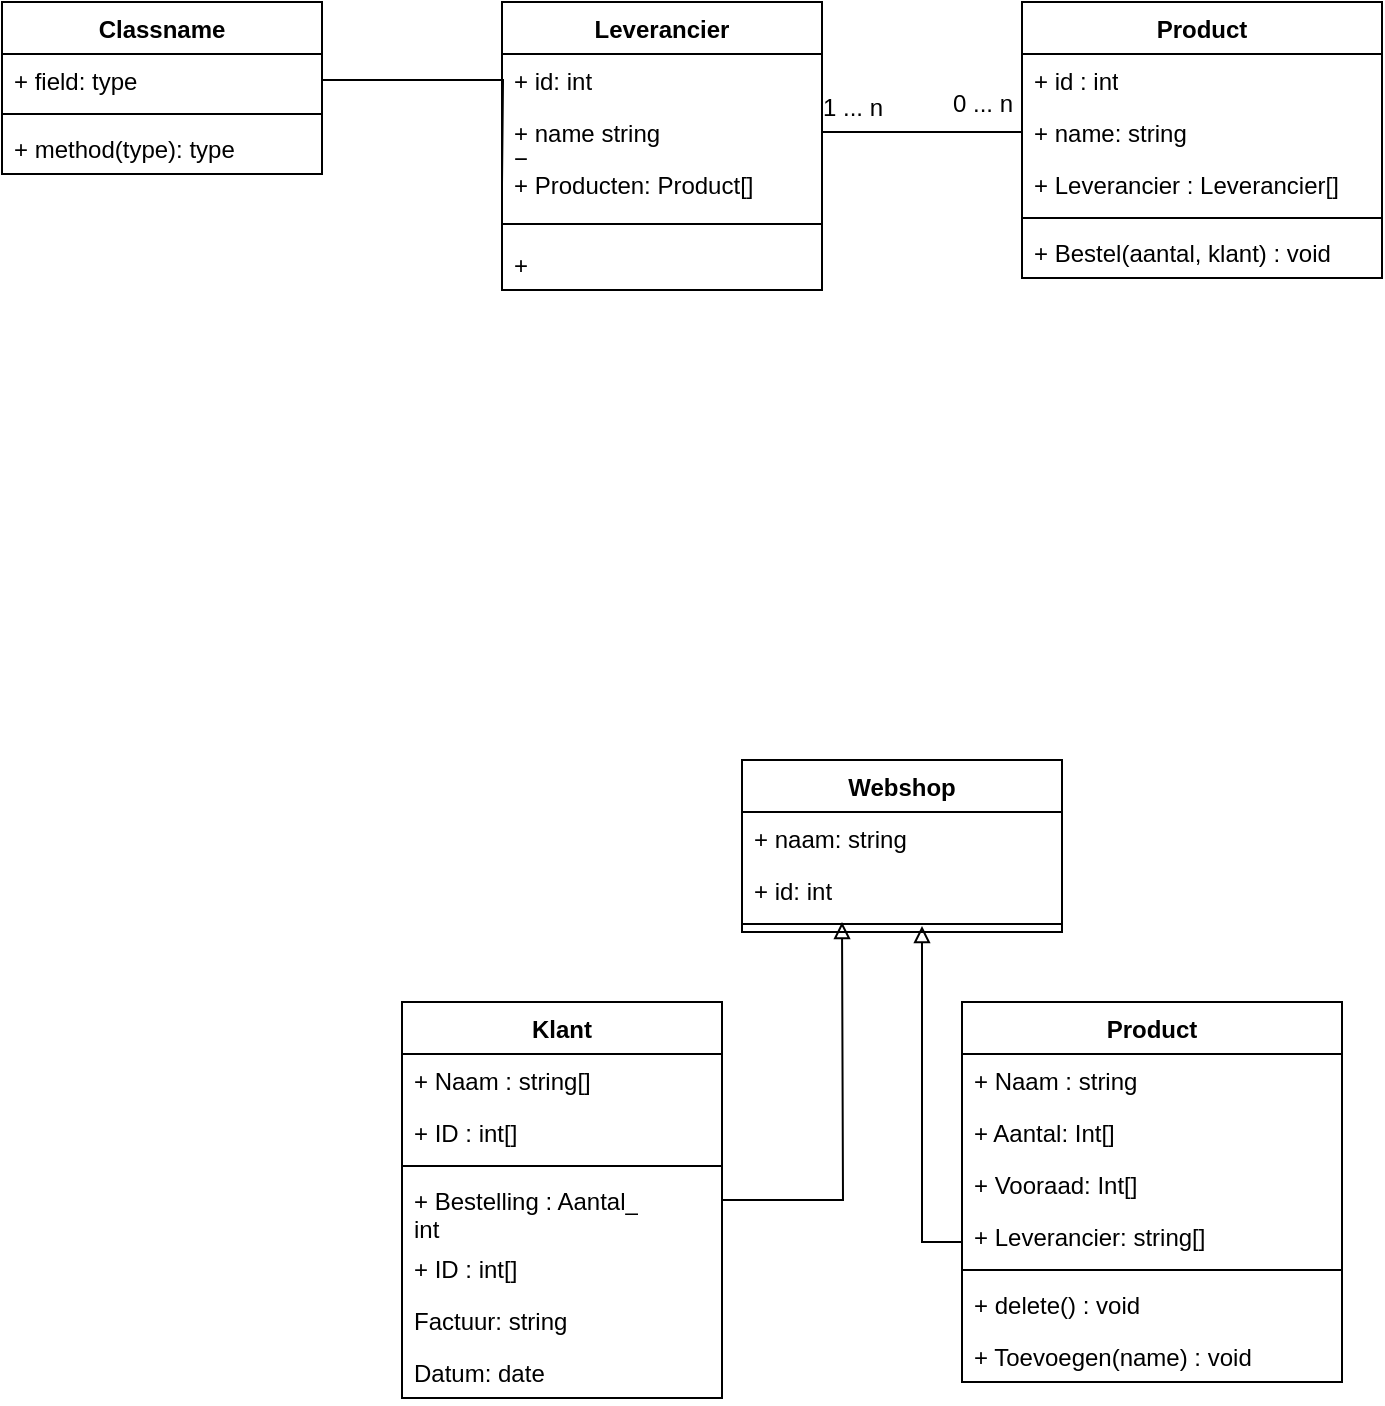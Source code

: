 <mxfile version="24.0.7" type="device">
  <diagram id="C5RBs43oDa-KdzZeNtuy" name="Page-1">
    <mxGraphModel dx="1877" dy="557" grid="1" gridSize="10" guides="1" tooltips="1" connect="1" arrows="1" fold="1" page="1" pageScale="1" pageWidth="827" pageHeight="1169" math="0" shadow="0">
      <root>
        <mxCell id="WIyWlLk6GJQsqaUBKTNV-0" />
        <mxCell id="WIyWlLk6GJQsqaUBKTNV-1" parent="WIyWlLk6GJQsqaUBKTNV-0" />
        <mxCell id="ECXhXhMrHAmCJnMxelFC-0" value="Product" style="swimlane;fontStyle=1;align=center;verticalAlign=top;childLayout=stackLayout;horizontal=1;startSize=26;horizontalStack=0;resizeParent=1;resizeParentMax=0;resizeLast=0;collapsible=1;marginBottom=0;whiteSpace=wrap;html=1;" parent="WIyWlLk6GJQsqaUBKTNV-1" vertex="1">
          <mxGeometry x="430" y="120" width="180" height="138" as="geometry" />
        </mxCell>
        <mxCell id="ECXhXhMrHAmCJnMxelFC-1" value="+ id : int" style="text;strokeColor=none;fillColor=none;align=left;verticalAlign=top;spacingLeft=4;spacingRight=4;overflow=hidden;rotatable=0;points=[[0,0.5],[1,0.5]];portConstraint=eastwest;whiteSpace=wrap;html=1;" parent="ECXhXhMrHAmCJnMxelFC-0" vertex="1">
          <mxGeometry y="26" width="180" height="26" as="geometry" />
        </mxCell>
        <mxCell id="ECXhXhMrHAmCJnMxelFC-16" value="+ name: string" style="text;strokeColor=none;fillColor=none;align=left;verticalAlign=top;spacingLeft=4;spacingRight=4;overflow=hidden;rotatable=0;points=[[0,0.5],[1,0.5]];portConstraint=eastwest;whiteSpace=wrap;html=1;" parent="ECXhXhMrHAmCJnMxelFC-0" vertex="1">
          <mxGeometry y="52" width="180" height="26" as="geometry" />
        </mxCell>
        <mxCell id="ECXhXhMrHAmCJnMxelFC-17" value="+ Leverancier : Leverancier[]" style="text;strokeColor=none;fillColor=none;align=left;verticalAlign=top;spacingLeft=4;spacingRight=4;overflow=hidden;rotatable=0;points=[[0,0.5],[1,0.5]];portConstraint=eastwest;whiteSpace=wrap;html=1;" parent="ECXhXhMrHAmCJnMxelFC-0" vertex="1">
          <mxGeometry y="78" width="180" height="26" as="geometry" />
        </mxCell>
        <mxCell id="ECXhXhMrHAmCJnMxelFC-2" value="" style="line;strokeWidth=1;fillColor=none;align=left;verticalAlign=middle;spacingTop=-1;spacingLeft=3;spacingRight=3;rotatable=0;labelPosition=right;points=[];portConstraint=eastwest;strokeColor=inherit;" parent="ECXhXhMrHAmCJnMxelFC-0" vertex="1">
          <mxGeometry y="104" width="180" height="8" as="geometry" />
        </mxCell>
        <mxCell id="ECXhXhMrHAmCJnMxelFC-3" value="+ Bestel(aantal, klant) : void" style="text;strokeColor=none;fillColor=none;align=left;verticalAlign=top;spacingLeft=4;spacingRight=4;overflow=hidden;rotatable=0;points=[[0,0.5],[1,0.5]];portConstraint=eastwest;whiteSpace=wrap;html=1;" parent="ECXhXhMrHAmCJnMxelFC-0" vertex="1">
          <mxGeometry y="112" width="180" height="26" as="geometry" />
        </mxCell>
        <mxCell id="ECXhXhMrHAmCJnMxelFC-4" value="Leverancier" style="swimlane;fontStyle=1;align=center;verticalAlign=top;childLayout=stackLayout;horizontal=1;startSize=26;horizontalStack=0;resizeParent=1;resizeParentMax=0;resizeLast=0;collapsible=1;marginBottom=0;whiteSpace=wrap;html=1;" parent="WIyWlLk6GJQsqaUBKTNV-1" vertex="1">
          <mxGeometry x="170" y="120" width="160" height="144" as="geometry" />
        </mxCell>
        <mxCell id="ECXhXhMrHAmCJnMxelFC-5" value="+ id: int" style="text;strokeColor=none;fillColor=none;align=left;verticalAlign=top;spacingLeft=4;spacingRight=4;overflow=hidden;rotatable=0;points=[[0,0.5],[1,0.5]];portConstraint=eastwest;whiteSpace=wrap;html=1;" parent="ECXhXhMrHAmCJnMxelFC-4" vertex="1">
          <mxGeometry y="26" width="160" height="26" as="geometry" />
        </mxCell>
        <mxCell id="ECXhXhMrHAmCJnMxelFC-7" value="+ name string&lt;div&gt;=&lt;/div&gt;" style="text;strokeColor=none;fillColor=none;align=left;verticalAlign=top;spacingLeft=4;spacingRight=4;overflow=hidden;rotatable=0;points=[[0,0.5],[1,0.5]];portConstraint=eastwest;whiteSpace=wrap;html=1;" parent="ECXhXhMrHAmCJnMxelFC-4" vertex="1">
          <mxGeometry y="52" width="160" height="26" as="geometry" />
        </mxCell>
        <mxCell id="ECXhXhMrHAmCJnMxelFC-33" value="+ Producten: Product[]" style="text;strokeColor=none;fillColor=none;align=left;verticalAlign=top;spacingLeft=4;spacingRight=4;overflow=hidden;rotatable=0;points=[[0,0.5],[1,0.5]];portConstraint=eastwest;whiteSpace=wrap;html=1;" parent="ECXhXhMrHAmCJnMxelFC-4" vertex="1">
          <mxGeometry y="78" width="160" height="26" as="geometry" />
        </mxCell>
        <mxCell id="ECXhXhMrHAmCJnMxelFC-6" value="" style="line;strokeWidth=1;fillColor=none;align=left;verticalAlign=middle;spacingTop=-1;spacingLeft=3;spacingRight=3;rotatable=0;labelPosition=right;points=[];portConstraint=eastwest;strokeColor=inherit;" parent="ECXhXhMrHAmCJnMxelFC-4" vertex="1">
          <mxGeometry y="104" width="160" height="14" as="geometry" />
        </mxCell>
        <mxCell id="ECXhXhMrHAmCJnMxelFC-23" value="+" style="text;strokeColor=none;fillColor=none;align=left;verticalAlign=top;spacingLeft=4;spacingRight=4;overflow=hidden;rotatable=0;points=[[0,0.5],[1,0.5]];portConstraint=eastwest;whiteSpace=wrap;html=1;" parent="ECXhXhMrHAmCJnMxelFC-4" vertex="1">
          <mxGeometry y="118" width="160" height="26" as="geometry" />
        </mxCell>
        <mxCell id="ECXhXhMrHAmCJnMxelFC-24" style="edgeStyle=orthogonalEdgeStyle;rounded=0;orthogonalLoop=1;jettySize=auto;html=1;entryX=1;entryY=0.5;entryDx=0;entryDy=0;endArrow=none;endFill=0;" parent="WIyWlLk6GJQsqaUBKTNV-1" source="ECXhXhMrHAmCJnMxelFC-16" target="ECXhXhMrHAmCJnMxelFC-7" edge="1">
          <mxGeometry relative="1" as="geometry" />
        </mxCell>
        <mxCell id="ECXhXhMrHAmCJnMxelFC-26" value="1 ... n" style="text;html=1;align=center;verticalAlign=middle;resizable=0;points=[];autosize=1;strokeColor=none;fillColor=none;" parent="WIyWlLk6GJQsqaUBKTNV-1" vertex="1">
          <mxGeometry x="320" y="158" width="50" height="30" as="geometry" />
        </mxCell>
        <mxCell id="ECXhXhMrHAmCJnMxelFC-27" value="Classname" style="swimlane;fontStyle=1;align=center;verticalAlign=top;childLayout=stackLayout;horizontal=1;startSize=26;horizontalStack=0;resizeParent=1;resizeParentMax=0;resizeLast=0;collapsible=1;marginBottom=0;whiteSpace=wrap;html=1;" parent="WIyWlLk6GJQsqaUBKTNV-1" vertex="1">
          <mxGeometry x="-80" y="120" width="160" height="86" as="geometry" />
        </mxCell>
        <mxCell id="ECXhXhMrHAmCJnMxelFC-28" value="+ field: type" style="text;strokeColor=none;fillColor=none;align=left;verticalAlign=top;spacingLeft=4;spacingRight=4;overflow=hidden;rotatable=0;points=[[0,0.5],[1,0.5]];portConstraint=eastwest;whiteSpace=wrap;html=1;" parent="ECXhXhMrHAmCJnMxelFC-27" vertex="1">
          <mxGeometry y="26" width="160" height="26" as="geometry" />
        </mxCell>
        <mxCell id="ECXhXhMrHAmCJnMxelFC-29" value="" style="line;strokeWidth=1;fillColor=none;align=left;verticalAlign=middle;spacingTop=-1;spacingLeft=3;spacingRight=3;rotatable=0;labelPosition=right;points=[];portConstraint=eastwest;strokeColor=inherit;" parent="ECXhXhMrHAmCJnMxelFC-27" vertex="1">
          <mxGeometry y="52" width="160" height="8" as="geometry" />
        </mxCell>
        <mxCell id="ECXhXhMrHAmCJnMxelFC-30" value="+ method(type): type" style="text;strokeColor=none;fillColor=none;align=left;verticalAlign=top;spacingLeft=4;spacingRight=4;overflow=hidden;rotatable=0;points=[[0,0.5],[1,0.5]];portConstraint=eastwest;whiteSpace=wrap;html=1;" parent="ECXhXhMrHAmCJnMxelFC-27" vertex="1">
          <mxGeometry y="60" width="160" height="26" as="geometry" />
        </mxCell>
        <mxCell id="ECXhXhMrHAmCJnMxelFC-31" style="edgeStyle=orthogonalEdgeStyle;rounded=0;orthogonalLoop=1;jettySize=auto;html=1;entryX=1;entryY=0.5;entryDx=0;entryDy=0;endArrow=none;endFill=0;" parent="WIyWlLk6GJQsqaUBKTNV-1" target="ECXhXhMrHAmCJnMxelFC-28" edge="1">
          <mxGeometry relative="1" as="geometry">
            <mxPoint x="170" y="211" as="sourcePoint" />
          </mxGeometry>
        </mxCell>
        <mxCell id="ECXhXhMrHAmCJnMxelFC-32" value="&lt;span style=&quot;font-weight: normal;&quot;&gt;0 ... n&lt;/span&gt;" style="text;align=center;fontStyle=1;verticalAlign=middle;spacingLeft=3;spacingRight=3;strokeColor=none;rotatable=0;points=[[0,0.5],[1,0.5]];portConstraint=eastwest;html=1;" parent="WIyWlLk6GJQsqaUBKTNV-1" vertex="1">
          <mxGeometry x="370" y="158" width="80" height="26" as="geometry" />
        </mxCell>
        <mxCell id="ECXhXhMrHAmCJnMxelFC-34" value="Webshop" style="swimlane;fontStyle=1;align=center;verticalAlign=top;childLayout=stackLayout;horizontal=1;startSize=26;horizontalStack=0;resizeParent=1;resizeParentMax=0;resizeLast=0;collapsible=1;marginBottom=0;whiteSpace=wrap;html=1;" parent="WIyWlLk6GJQsqaUBKTNV-1" vertex="1">
          <mxGeometry x="290" y="499" width="160" height="86" as="geometry" />
        </mxCell>
        <mxCell id="ECXhXhMrHAmCJnMxelFC-35" value="+ naam: string" style="text;strokeColor=none;fillColor=none;align=left;verticalAlign=top;spacingLeft=4;spacingRight=4;overflow=hidden;rotatable=0;points=[[0,0.5],[1,0.5]];portConstraint=eastwest;whiteSpace=wrap;html=1;" parent="ECXhXhMrHAmCJnMxelFC-34" vertex="1">
          <mxGeometry y="26" width="160" height="26" as="geometry" />
        </mxCell>
        <mxCell id="ECXhXhMrHAmCJnMxelFC-46" value="+ id: int" style="text;strokeColor=none;fillColor=none;align=left;verticalAlign=top;spacingLeft=4;spacingRight=4;overflow=hidden;rotatable=0;points=[[0,0.5],[1,0.5]];portConstraint=eastwest;whiteSpace=wrap;html=1;" parent="ECXhXhMrHAmCJnMxelFC-34" vertex="1">
          <mxGeometry y="52" width="160" height="26" as="geometry" />
        </mxCell>
        <mxCell id="ECXhXhMrHAmCJnMxelFC-36" value="" style="line;strokeWidth=1;fillColor=none;align=left;verticalAlign=middle;spacingTop=-1;spacingLeft=3;spacingRight=3;rotatable=0;labelPosition=right;points=[];portConstraint=eastwest;strokeColor=inherit;" parent="ECXhXhMrHAmCJnMxelFC-34" vertex="1">
          <mxGeometry y="78" width="160" height="8" as="geometry" />
        </mxCell>
        <mxCell id="ECXhXhMrHAmCJnMxelFC-38" value="Klant" style="swimlane;fontStyle=1;align=center;verticalAlign=top;childLayout=stackLayout;horizontal=1;startSize=26;horizontalStack=0;resizeParent=1;resizeParentMax=0;resizeLast=0;collapsible=1;marginBottom=0;whiteSpace=wrap;html=1;" parent="WIyWlLk6GJQsqaUBKTNV-1" vertex="1">
          <mxGeometry x="120" y="620" width="160" height="198" as="geometry" />
        </mxCell>
        <mxCell id="ECXhXhMrHAmCJnMxelFC-39" value="+ Naam : string[]" style="text;strokeColor=none;fillColor=none;align=left;verticalAlign=top;spacingLeft=4;spacingRight=4;overflow=hidden;rotatable=0;points=[[0,0.5],[1,0.5]];portConstraint=eastwest;whiteSpace=wrap;html=1;" parent="ECXhXhMrHAmCJnMxelFC-38" vertex="1">
          <mxGeometry y="26" width="160" height="26" as="geometry" />
        </mxCell>
        <mxCell id="ECXhXhMrHAmCJnMxelFC-50" value="+ ID : int[]" style="text;strokeColor=none;fillColor=none;align=left;verticalAlign=top;spacingLeft=4;spacingRight=4;overflow=hidden;rotatable=0;points=[[0,0.5],[1,0.5]];portConstraint=eastwest;whiteSpace=wrap;html=1;" parent="ECXhXhMrHAmCJnMxelFC-38" vertex="1">
          <mxGeometry y="52" width="160" height="26" as="geometry" />
        </mxCell>
        <mxCell id="ECXhXhMrHAmCJnMxelFC-40" value="" style="line;strokeWidth=1;fillColor=none;align=left;verticalAlign=middle;spacingTop=-1;spacingLeft=3;spacingRight=3;rotatable=0;labelPosition=right;points=[];portConstraint=eastwest;strokeColor=inherit;" parent="ECXhXhMrHAmCJnMxelFC-38" vertex="1">
          <mxGeometry y="78" width="160" height="8" as="geometry" />
        </mxCell>
        <mxCell id="ECXhXhMrHAmCJnMxelFC-41" value="+ Bestelling : Aantal_&lt;br&gt;int" style="text;strokeColor=none;fillColor=none;align=left;verticalAlign=top;spacingLeft=4;spacingRight=4;overflow=hidden;rotatable=0;points=[[0,0.5],[1,0.5]];portConstraint=eastwest;whiteSpace=wrap;html=1;" parent="ECXhXhMrHAmCJnMxelFC-38" vertex="1">
          <mxGeometry y="86" width="160" height="34" as="geometry" />
        </mxCell>
        <mxCell id="dGgULGwJ-oxIaYLsy8u--2" value="+ ID : int[]" style="text;strokeColor=none;fillColor=none;align=left;verticalAlign=top;spacingLeft=4;spacingRight=4;overflow=hidden;rotatable=0;points=[[0,0.5],[1,0.5]];portConstraint=eastwest;whiteSpace=wrap;html=1;" vertex="1" parent="ECXhXhMrHAmCJnMxelFC-38">
          <mxGeometry y="120" width="160" height="26" as="geometry" />
        </mxCell>
        <mxCell id="dGgULGwJ-oxIaYLsy8u--5" value="Factuur: string&amp;nbsp;" style="text;strokeColor=none;fillColor=none;align=left;verticalAlign=top;spacingLeft=4;spacingRight=4;overflow=hidden;rotatable=0;points=[[0,0.5],[1,0.5]];portConstraint=eastwest;whiteSpace=wrap;html=1;" vertex="1" parent="ECXhXhMrHAmCJnMxelFC-38">
          <mxGeometry y="146" width="160" height="26" as="geometry" />
        </mxCell>
        <mxCell id="dGgULGwJ-oxIaYLsy8u--4" value="Datum: date" style="text;strokeColor=none;fillColor=none;align=left;verticalAlign=top;spacingLeft=4;spacingRight=4;overflow=hidden;rotatable=0;points=[[0,0.5],[1,0.5]];portConstraint=eastwest;whiteSpace=wrap;html=1;" vertex="1" parent="ECXhXhMrHAmCJnMxelFC-38">
          <mxGeometry y="172" width="160" height="26" as="geometry" />
        </mxCell>
        <mxCell id="ECXhXhMrHAmCJnMxelFC-49" style="edgeStyle=orthogonalEdgeStyle;rounded=0;orthogonalLoop=1;jettySize=auto;html=1;endArrow=block;endFill=0;" parent="WIyWlLk6GJQsqaUBKTNV-1" source="ECXhXhMrHAmCJnMxelFC-42" edge="1">
          <mxGeometry relative="1" as="geometry">
            <mxPoint x="380" y="582" as="targetPoint" />
            <Array as="points">
              <mxPoint x="380" y="740" />
            </Array>
          </mxGeometry>
        </mxCell>
        <mxCell id="ECXhXhMrHAmCJnMxelFC-42" value="Product" style="swimlane;fontStyle=1;align=center;verticalAlign=top;childLayout=stackLayout;horizontal=1;startSize=26;horizontalStack=0;resizeParent=1;resizeParentMax=0;resizeLast=0;collapsible=1;marginBottom=0;whiteSpace=wrap;html=1;" parent="WIyWlLk6GJQsqaUBKTNV-1" vertex="1">
          <mxGeometry x="400" y="620" width="190" height="190" as="geometry" />
        </mxCell>
        <mxCell id="ECXhXhMrHAmCJnMxelFC-52" value="+ Naam : string" style="text;strokeColor=none;fillColor=none;align=left;verticalAlign=top;spacingLeft=4;spacingRight=4;overflow=hidden;rotatable=0;points=[[0,0.5],[1,0.5]];portConstraint=eastwest;whiteSpace=wrap;html=1;" parent="ECXhXhMrHAmCJnMxelFC-42" vertex="1">
          <mxGeometry y="26" width="190" height="26" as="geometry" />
        </mxCell>
        <mxCell id="ECXhXhMrHAmCJnMxelFC-43" value="+ Aantal: Int[]" style="text;strokeColor=none;fillColor=none;align=left;verticalAlign=top;spacingLeft=4;spacingRight=4;overflow=hidden;rotatable=0;points=[[0,0.5],[1,0.5]];portConstraint=eastwest;whiteSpace=wrap;html=1;" parent="ECXhXhMrHAmCJnMxelFC-42" vertex="1">
          <mxGeometry y="52" width="190" height="26" as="geometry" />
        </mxCell>
        <mxCell id="ECXhXhMrHAmCJnMxelFC-51" value="+ Vooraad: Int[]" style="text;strokeColor=none;fillColor=none;align=left;verticalAlign=top;spacingLeft=4;spacingRight=4;overflow=hidden;rotatable=0;points=[[0,0.5],[1,0.5]];portConstraint=eastwest;whiteSpace=wrap;html=1;" parent="ECXhXhMrHAmCJnMxelFC-42" vertex="1">
          <mxGeometry y="78" width="190" height="26" as="geometry" />
        </mxCell>
        <mxCell id="dGgULGwJ-oxIaYLsy8u--1" value="+ Leverancier: string[]" style="text;strokeColor=none;fillColor=none;align=left;verticalAlign=top;spacingLeft=4;spacingRight=4;overflow=hidden;rotatable=0;points=[[0,0.5],[1,0.5]];portConstraint=eastwest;whiteSpace=wrap;html=1;" vertex="1" parent="ECXhXhMrHAmCJnMxelFC-42">
          <mxGeometry y="104" width="190" height="26" as="geometry" />
        </mxCell>
        <mxCell id="ECXhXhMrHAmCJnMxelFC-44" value="" style="line;strokeWidth=1;fillColor=none;align=left;verticalAlign=middle;spacingTop=-1;spacingLeft=3;spacingRight=3;rotatable=0;labelPosition=right;points=[];portConstraint=eastwest;strokeColor=inherit;" parent="ECXhXhMrHAmCJnMxelFC-42" vertex="1">
          <mxGeometry y="130" width="190" height="8" as="geometry" />
        </mxCell>
        <mxCell id="ECXhXhMrHAmCJnMxelFC-37" value="+ delete() : void" style="text;strokeColor=none;fillColor=none;align=left;verticalAlign=top;spacingLeft=4;spacingRight=4;overflow=hidden;rotatable=0;points=[[0,0.5],[1,0.5]];portConstraint=eastwest;whiteSpace=wrap;html=1;" parent="ECXhXhMrHAmCJnMxelFC-42" vertex="1">
          <mxGeometry y="138" width="190" height="26" as="geometry" />
        </mxCell>
        <mxCell id="ECXhXhMrHAmCJnMxelFC-47" value="+ Toevoegen(name) : void" style="text;strokeColor=none;fillColor=none;align=left;verticalAlign=top;spacingLeft=4;spacingRight=4;overflow=hidden;rotatable=0;points=[[0,0.5],[1,0.5]];portConstraint=eastwest;whiteSpace=wrap;html=1;" parent="ECXhXhMrHAmCJnMxelFC-42" vertex="1">
          <mxGeometry y="164" width="190" height="26" as="geometry" />
        </mxCell>
        <mxCell id="ECXhXhMrHAmCJnMxelFC-48" style="edgeStyle=orthogonalEdgeStyle;rounded=0;orthogonalLoop=1;jettySize=auto;html=1;endArrow=block;endFill=0;" parent="WIyWlLk6GJQsqaUBKTNV-1" source="ECXhXhMrHAmCJnMxelFC-38" edge="1">
          <mxGeometry relative="1" as="geometry">
            <mxPoint x="340" y="580" as="targetPoint" />
          </mxGeometry>
        </mxCell>
      </root>
    </mxGraphModel>
  </diagram>
</mxfile>
